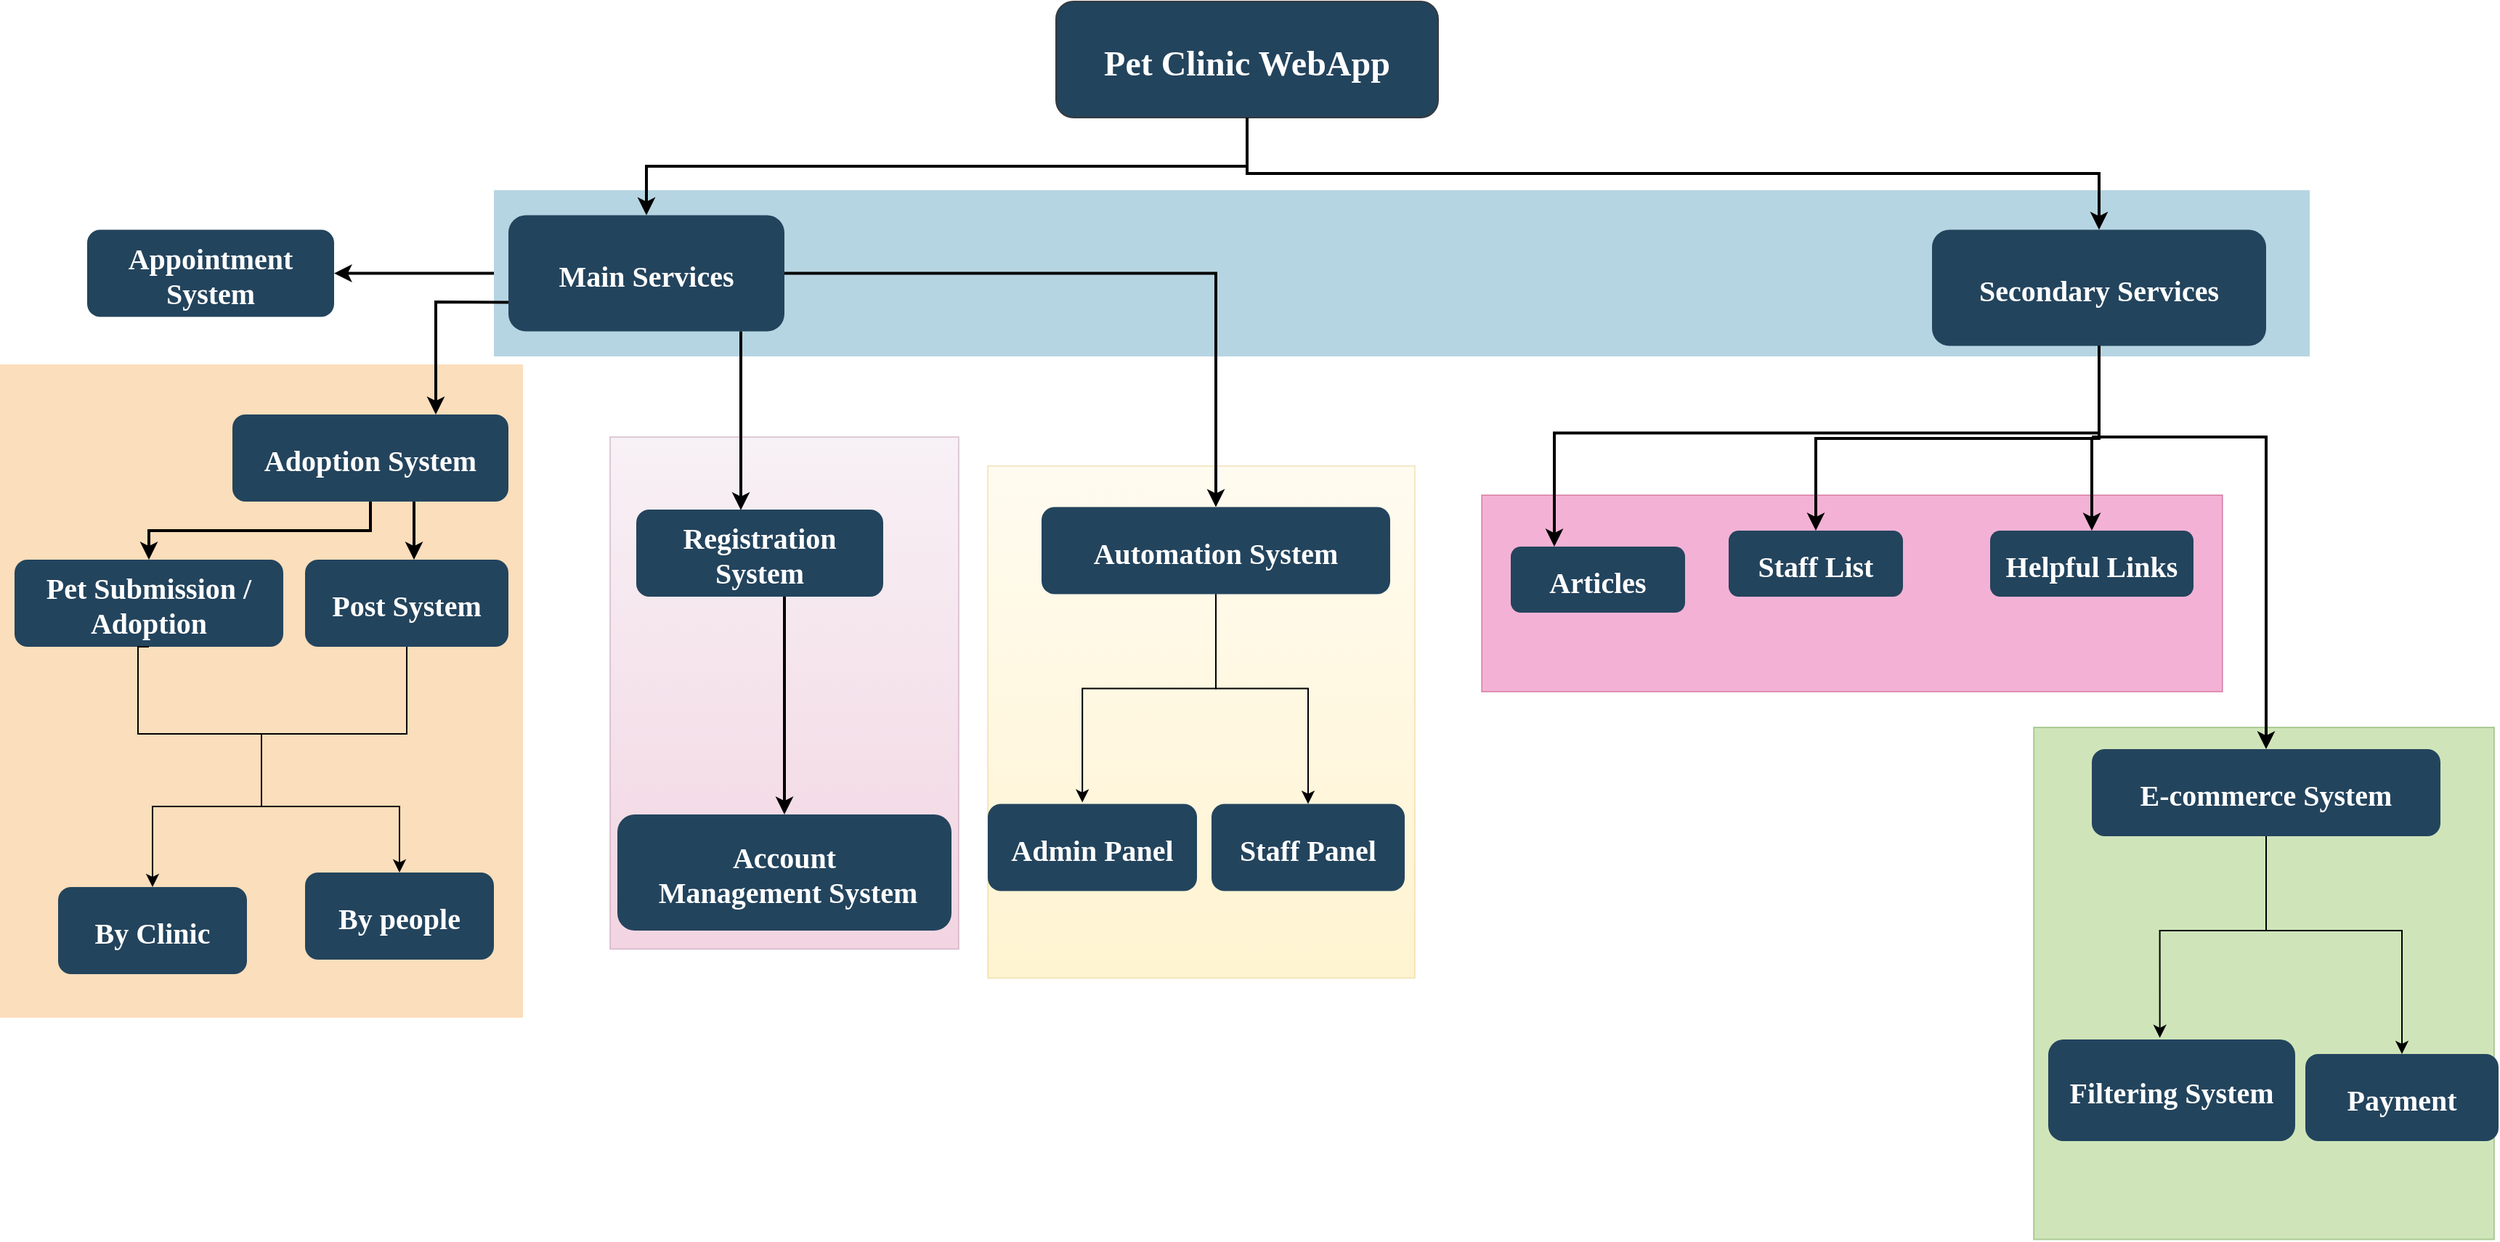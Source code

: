 <mxfile version="15.4.0" type="device"><diagram name="Page-1" id="2c0d36ab-eaac-3732-788b-9136903baeff"><mxGraphModel dx="1704" dy="988" grid="1" gridSize="10" guides="1" tooltips="1" connect="1" arrows="1" fold="1" page="1" pageScale="1.5" pageWidth="1169" pageHeight="827" background="none" math="0" shadow="0"><root><mxCell id="0"/><mxCell id="1" parent="0"/><mxCell id="lZfq2vzDVOqsAy9hjOBo-128" value="" style="opacity=30;fillColor=#e6d0de;strokeColor=#996185;gradientColor=#d5739d;" parent="1" vertex="1"><mxGeometry x="420" y="320" width="240" height="352.75" as="geometry"/></mxCell><mxCell id="122" value="" style="fillColor=#10739E;strokeColor=none;opacity=30;" parent="1" vertex="1"><mxGeometry x="340" y="150" width="1250" height="114.5" as="geometry"/></mxCell><mxCell id="118" value="" style="fillColor=#F2931E;strokeColor=none;opacity=30;" parent="1" vertex="1"><mxGeometry y="270" width="360" height="450" as="geometry"/></mxCell><mxCell id="109" value="" style="fillColor=#d80073;strokeColor=#A50040;opacity=30;fontColor=#ffffff;" parent="1" vertex="1"><mxGeometry x="1020" y="360" width="510" height="135.5" as="geometry"/></mxCell><mxCell id="2" value="Pet Clinic WebApp" style="rounded=1;fontStyle=1;fontFamily=Tahoma;fontSize=24;fillColor=#23445D;strokeColor=#36393d;fontColor=#FFFFFF;" parent="1" vertex="1"><mxGeometry x="727" y="20" width="263" height="80" as="geometry"/></mxCell><mxCell id="12" value="Secondary Services" style="rounded=1;fillColor=#23445D;gradientColor=none;strokeColor=none;fontColor=#FFFFFF;fontStyle=1;fontFamily=Tahoma;fontSize=20;" parent="1" vertex="1"><mxGeometry x="1330" y="177.25" width="230" height="80" as="geometry"/></mxCell><mxCell id="13" value="Main Services" style="rounded=1;fillColor=#23445D;gradientColor=none;strokeColor=none;fontColor=#FFFFFF;fontStyle=1;fontFamily=Tahoma;fontSize=20;" parent="1" vertex="1"><mxGeometry x="350" y="167.25" width="190" height="80" as="geometry"/></mxCell><mxCell id="14" value="Adoption System" style="rounded=1;fillColor=#23445D;gradientColor=none;strokeColor=none;fontColor=#FFFFFF;fontStyle=1;fontFamily=Tahoma;fontSize=20;" parent="1" vertex="1"><mxGeometry x="160" y="304.5" width="190" height="60" as="geometry"/></mxCell><mxCell id="15" value="Pet Submission /&#10;Adoption" style="rounded=1;fillColor=#23445D;gradientColor=none;strokeColor=none;fontColor=#FFFFFF;fontStyle=1;fontFamily=Tahoma;fontSize=20;" parent="1" vertex="1"><mxGeometry x="10" y="404.5" width="185" height="60" as="geometry"/></mxCell><mxCell id="16" value="Appointment &#10;System" style="rounded=1;fillColor=#23445D;gradientColor=none;strokeColor=none;fontColor=#FFFFFF;fontStyle=1;fontFamily=Tahoma;fontSize=20;" parent="1" vertex="1"><mxGeometry x="60" y="177.25" width="170" height="60" as="geometry"/></mxCell><mxCell id="25" value="Articles" style="rounded=1;fillColor=#23445D;gradientColor=none;strokeColor=none;fontColor=#FFFFFF;fontStyle=1;fontFamily=Tahoma;fontSize=20;" parent="1" vertex="1"><mxGeometry x="1040" y="395.5" width="120" height="45.5" as="geometry"/></mxCell><mxCell id="29" value="Staff List" style="rounded=1;fillColor=#23445D;gradientColor=none;strokeColor=none;fontColor=#FFFFFF;fontStyle=1;fontFamily=Tahoma;fontSize=20;" parent="1" vertex="1"><mxGeometry x="1190" y="384.5" width="120" height="45.5" as="geometry"/></mxCell><mxCell id="59" value="" style="edgeStyle=elbowEdgeStyle;elbow=vertical;strokeWidth=2;rounded=0" parent="1" source="2" target="12" edge="1"><mxGeometry x="317" y="60" width="100" height="100" as="geometry"><mxPoint x="832.0" y="110" as="sourcePoint"/><mxPoint x="1437.0" y="180" as="targetPoint"/></mxGeometry></mxCell><mxCell id="61" value="" style="edgeStyle=elbowEdgeStyle;elbow=vertical;strokeWidth=2;rounded=0" parent="1" source="2" target="13" edge="1"><mxGeometry x="-53" y="-30" width="100" height="100" as="geometry"><mxPoint x="-53" y="70" as="sourcePoint"/><mxPoint x="47" y="-30" as="targetPoint"/></mxGeometry></mxCell><mxCell id="62" value="" style="edgeStyle=elbowEdgeStyle;elbow=vertical;strokeWidth=2;rounded=0;exitX=0;exitY=0.75;exitDx=0;exitDy=0;" parent="1" source="13" target="14" edge="1"><mxGeometry x="220" y="-30" width="100" height="100" as="geometry"><mxPoint x="220" y="70" as="sourcePoint"/><mxPoint x="320" y="-30" as="targetPoint"/><Array as="points"><mxPoint x="300" y="227"/></Array></mxGeometry></mxCell><mxCell id="64" value="" style="edgeStyle=elbowEdgeStyle;elbow=horizontal;strokeWidth=2;rounded=0;exitX=0;exitY=0.5;exitDx=0;exitDy=0;entryX=1;entryY=0.5;entryDx=0;entryDy=0;" parent="1" source="122" target="16" edge="1"><mxGeometry x="220" y="-30" width="100" height="100" as="geometry"><mxPoint x="445" y="274.5" as="sourcePoint"/><mxPoint x="560" y="444.5" as="targetPoint"/><Array as="points"><mxPoint x="270" y="220"/><mxPoint x="490" y="424.5"/></Array></mxGeometry></mxCell><mxCell id="100" value="" style="edgeStyle=elbowEdgeStyle;elbow=vertical;strokeWidth=2;rounded=0;entryX=0.25;entryY=0;entryDx=0;entryDy=0;" parent="1" source="12" target="25" edge="1"><mxGeometry x="760" y="-12.75" width="100" height="100" as="geometry"><mxPoint x="760" y="87.25" as="sourcePoint"/><mxPoint x="860" y="-12.75" as="targetPoint"/><Array as="points"><mxPoint x="1445" y="317.25"/></Array></mxGeometry></mxCell><mxCell id="101" value="" style="edgeStyle=elbowEdgeStyle;elbow=vertical;strokeWidth=2;rounded=0" parent="1" source="12" target="29" edge="1"><mxGeometry x="760" y="-12.75" width="100" height="100" as="geometry"><mxPoint x="760" y="87.25" as="sourcePoint"/><mxPoint x="860" y="-12.75" as="targetPoint"/></mxGeometry></mxCell><mxCell id="107" value="" style="edgeStyle=elbowEdgeStyle;elbow=vertical;rounded=0;strokeWidth=2" parent="1" source="14" target="15" edge="1"><mxGeometry x="220" y="-30" width="100" height="100" as="geometry"><mxPoint x="220" y="70" as="sourcePoint"/><mxPoint x="320" y="-30" as="targetPoint"/></mxGeometry></mxCell><mxCell id="qrjzE3VxNJkXFVydVyQt-123" value="Post System" style="rounded=1;fillColor=#23445D;gradientColor=none;strokeColor=none;fontColor=#FFFFFF;fontStyle=1;fontFamily=Tahoma;fontSize=20;" parent="1" vertex="1"><mxGeometry x="210" y="404.5" width="140" height="60" as="geometry"/></mxCell><mxCell id="qrjzE3VxNJkXFVydVyQt-124" value="" style="edgeStyle=elbowEdgeStyle;elbow=vertical;rounded=0;strokeWidth=2" parent="1" source="14" target="qrjzE3VxNJkXFVydVyQt-123" edge="1"><mxGeometry x="350" y="35.5" width="100" height="100" as="geometry"><mxPoint x="415.0" y="430" as="sourcePoint"/><mxPoint x="450" y="35.5" as="targetPoint"/><Array as="points"><mxPoint x="285" y="384.5"/></Array></mxGeometry></mxCell><mxCell id="qrjzE3VxNJkXFVydVyQt-125" value="By Clinic" style="rounded=1;fillColor=#23445D;gradientColor=none;strokeColor=none;fontColor=#FFFFFF;fontStyle=1;fontFamily=Tahoma;fontSize=20;" parent="1" vertex="1"><mxGeometry x="40" y="630" width="130" height="60" as="geometry"/></mxCell><mxCell id="qrjzE3VxNJkXFVydVyQt-127" value="By people" style="rounded=1;fillColor=#23445D;gradientColor=none;strokeColor=none;fontColor=#FFFFFF;fontStyle=1;fontFamily=Tahoma;fontSize=20;" parent="1" vertex="1"><mxGeometry x="210" y="620" width="130" height="60" as="geometry"/></mxCell><mxCell id="qrjzE3VxNJkXFVydVyQt-133" value="" style="endArrow=none;html=1;rounded=0;edgeStyle=orthogonalEdgeStyle;entryX=0.5;entryY=1;entryDx=0;entryDy=0;exitX=0.5;exitY=1;exitDx=0;exitDy=0;" parent="1" source="qrjzE3VxNJkXFVydVyQt-123" target="15" edge="1"><mxGeometry width="50" height="50" relative="1" as="geometry"><mxPoint x="290" y="524.5" as="sourcePoint"/><mxPoint x="420" y="524.5" as="targetPoint"/><Array as="points"><mxPoint x="280" y="524.5"/><mxPoint x="95" y="524.5"/></Array></mxGeometry></mxCell><mxCell id="qrjzE3VxNJkXFVydVyQt-134" value="" style="endArrow=classic;html=1;rounded=0;edgeStyle=orthogonalEdgeStyle;entryX=0.5;entryY=0;entryDx=0;entryDy=0;" parent="1" target="qrjzE3VxNJkXFVydVyQt-125" edge="1"><mxGeometry width="50" height="50" relative="1" as="geometry"><mxPoint x="180" y="524.5" as="sourcePoint"/><mxPoint x="410" y="524.5" as="targetPoint"/><Array as="points"><mxPoint x="180" y="574.5"/><mxPoint x="105" y="574.5"/></Array></mxGeometry></mxCell><mxCell id="qrjzE3VxNJkXFVydVyQt-136" value="" style="endArrow=classic;html=1;rounded=0;edgeStyle=orthogonalEdgeStyle;entryX=0.5;entryY=0;entryDx=0;entryDy=0;" parent="1" target="qrjzE3VxNJkXFVydVyQt-127" edge="1"><mxGeometry width="50" height="50" relative="1" as="geometry"><mxPoint x="180" y="524.5" as="sourcePoint"/><mxPoint x="145" y="624.5" as="targetPoint"/><Array as="points"><mxPoint x="180" y="574.5"/><mxPoint x="275" y="574.5"/></Array></mxGeometry></mxCell><mxCell id="7OdXMi_HWq80PMuzifr7-132" value="Registration&#10;System" style="rounded=1;fillColor=#23445D;gradientColor=none;strokeColor=none;fontColor=#FFFFFF;fontStyle=1;fontFamily=Tahoma;fontSize=20;" parent="1" vertex="1"><mxGeometry x="438" y="370" width="170" height="60" as="geometry"/></mxCell><mxCell id="7OdXMi_HWq80PMuzifr7-134" value="" style="edgeStyle=elbowEdgeStyle;elbow=horizontal;strokeWidth=2;rounded=0;entryX=0.424;entryY=0.006;entryDx=0;entryDy=0;entryPerimeter=0;" parent="1" edge="1" target="7OdXMi_HWq80PMuzifr7-132" source="13"><mxGeometry x="552" y="-10.88" width="100" height="100" as="geometry"><mxPoint x="510" y="247" as="sourcePoint"/><mxPoint x="660" y="413.62" as="targetPoint"/><Array as="points"><mxPoint x="510" y="300"/></Array></mxGeometry></mxCell><mxCell id="7OdXMi_HWq80PMuzifr7-149" value="Helpful Links" style="rounded=1;fillColor=#23445D;gradientColor=none;strokeColor=none;fontColor=#FFFFFF;fontStyle=1;fontFamily=Tahoma;fontSize=20;" parent="1" vertex="1"><mxGeometry x="1370" y="384.5" width="140" height="45.5" as="geometry"/></mxCell><mxCell id="7OdXMi_HWq80PMuzifr7-150" value="" style="edgeStyle=elbowEdgeStyle;elbow=vertical;strokeWidth=2;rounded=0;exitX=0.5;exitY=1;exitDx=0;exitDy=0;" parent="1" source="12" target="7OdXMi_HWq80PMuzifr7-149" edge="1"><mxGeometry x="925" y="-12.75" width="100" height="100" as="geometry"><mxPoint x="1600" y="257.25" as="sourcePoint"/><mxPoint x="1025" y="-12.75" as="targetPoint"/></mxGeometry></mxCell><mxCell id="shO0BpIn3bTJwta7l-e4-124" value="Account&#10; Management System" style="rounded=1;fillColor=#23445D;gradientColor=none;strokeColor=none;fontColor=#FFFFFF;fontStyle=1;fontFamily=Tahoma;fontSize=20;" parent="1" vertex="1"><mxGeometry x="425" y="580" width="230" height="80" as="geometry"/></mxCell><mxCell id="lZfq2vzDVOqsAy9hjOBo-123" value="" style="edgeStyle=elbowEdgeStyle;elbow=horizontal;strokeWidth=2;rounded=0;entryX=0.5;entryY=0;entryDx=0;entryDy=0;" parent="1" target="shO0BpIn3bTJwta7l-e4-124" edge="1"><mxGeometry x="367" y="351" width="100" height="100" as="geometry"><mxPoint x="540" y="430" as="sourcePoint"/><mxPoint x="470" y="620" as="targetPoint"/><Array as="points"><mxPoint x="540" y="500"/><mxPoint x="497" y="550"/></Array></mxGeometry></mxCell><mxCell id="lZfq2vzDVOqsAy9hjOBo-132" value="" style="opacity=30;fillColor=#fff2cc;strokeColor=#d6b656;gradientColor=#ffd966;" parent="1" vertex="1"><mxGeometry x="680" y="340" width="294" height="352.75" as="geometry"/></mxCell><mxCell id="lZfq2vzDVOqsAy9hjOBo-133" value="Automation System" style="rounded=1;fillColor=#23445D;gradientColor=none;strokeColor=none;fontColor=#FFFFFF;fontStyle=1;fontFamily=Tahoma;fontSize=20;" parent="1" vertex="1"><mxGeometry x="717" y="368.25" width="240" height="60" as="geometry"/></mxCell><mxCell id="lZfq2vzDVOqsAy9hjOBo-134" value="" style="edgeStyle=elbowEdgeStyle;elbow=horizontal;strokeWidth=2;rounded=0;entryX=0.5;entryY=0;entryDx=0;entryDy=0;" parent="1" target="lZfq2vzDVOqsAy9hjOBo-133" edge="1" source="13"><mxGeometry x="1018" y="-9" width="100" height="100" as="geometry"><mxPoint x="450" y="270" as="sourcePoint"/><mxPoint x="1358" y="465.5" as="targetPoint"/><Array as="points"><mxPoint x="837" y="310"/><mxPoint x="1298" y="290"/></Array></mxGeometry></mxCell><mxCell id="lZfq2vzDVOqsAy9hjOBo-135" value="Admin Panel" style="rounded=1;fillColor=#23445D;gradientColor=none;strokeColor=none;fontColor=#FFFFFF;fontStyle=1;fontFamily=Tahoma;fontSize=20;" parent="1" vertex="1"><mxGeometry x="680" y="572.75" width="144" height="60" as="geometry"/></mxCell><mxCell id="lZfq2vzDVOqsAy9hjOBo-136" value="Staff Panel" style="rounded=1;fillColor=#23445D;gradientColor=none;strokeColor=none;fontColor=#FFFFFF;fontStyle=1;fontFamily=Tahoma;fontSize=20;" parent="1" vertex="1"><mxGeometry x="834" y="572.75" width="133" height="60" as="geometry"/></mxCell><mxCell id="lZfq2vzDVOqsAy9hjOBo-137" value="" style="endArrow=classic;html=1;rounded=0;edgeStyle=orthogonalEdgeStyle;entryX=0.452;entryY=-0.016;entryDx=0;entryDy=0;entryPerimeter=0;exitX=0.5;exitY=1;exitDx=0;exitDy=0;" parent="1" source="lZfq2vzDVOqsAy9hjOBo-133" target="lZfq2vzDVOqsAy9hjOBo-135" edge="1"><mxGeometry width="50" height="50" relative="1" as="geometry"><mxPoint x="837" y="428.25" as="sourcePoint"/><mxPoint x="762" y="548.25" as="targetPoint"/><Array as="points"><mxPoint x="837" y="428.25"/><mxPoint x="837" y="493.25"/><mxPoint x="764" y="493.25"/></Array></mxGeometry></mxCell><mxCell id="lZfq2vzDVOqsAy9hjOBo-138" value="" style="endArrow=classic;html=1;rounded=0;edgeStyle=orthogonalEdgeStyle;entryX=0.5;entryY=0;entryDx=0;entryDy=0;exitX=0.5;exitY=1;exitDx=0;exitDy=0;" parent="1" source="lZfq2vzDVOqsAy9hjOBo-133" target="lZfq2vzDVOqsAy9hjOBo-136" edge="1"><mxGeometry width="50" height="50" relative="1" as="geometry"><mxPoint x="837.0" y="442.75" as="sourcePoint"/><mxPoint x="932.0" y="538.25" as="targetPoint"/><Array as="points"><mxPoint x="837" y="428.25"/><mxPoint x="837" y="493.25"/><mxPoint x="931" y="493.25"/></Array></mxGeometry></mxCell><mxCell id="myQsYc3L7Vj5bibpRfaA-122" value="" style="opacity=30;fillColor=#60a917;strokeColor=#2D7600;fontColor=#ffffff;" vertex="1" parent="1"><mxGeometry x="1400" y="520" width="317" height="352.75" as="geometry"/></mxCell><mxCell id="myQsYc3L7Vj5bibpRfaA-123" value="E-commerce System" style="rounded=1;fillColor=#23445D;gradientColor=none;strokeColor=none;fontColor=#FFFFFF;fontStyle=1;fontFamily=Tahoma;fontSize=20;" vertex="1" parent="1"><mxGeometry x="1440" y="535" width="240" height="60" as="geometry"/></mxCell><mxCell id="myQsYc3L7Vj5bibpRfaA-124" value="" style="edgeStyle=elbowEdgeStyle;elbow=horizontal;strokeWidth=2;rounded=0;entryX=0.5;entryY=0;entryDx=0;entryDy=0;" edge="1" parent="1" target="myQsYc3L7Vj5bibpRfaA-123"><mxGeometry x="1515" y="30.5" width="100" height="100" as="geometry"><mxPoint x="1440" y="320" as="sourcePoint"/><mxPoint x="1855" y="505" as="targetPoint"/><Array as="points"><mxPoint x="1560" y="420"/><mxPoint x="1795" y="329.5"/></Array></mxGeometry></mxCell><mxCell id="myQsYc3L7Vj5bibpRfaA-125" value="Filtering System" style="rounded=1;fillColor=#23445D;gradientColor=none;strokeColor=none;fontColor=#FFFFFF;fontStyle=1;fontFamily=Tahoma;fontSize=20;" vertex="1" parent="1"><mxGeometry x="1410" y="735" width="170" height="70" as="geometry"/></mxCell><mxCell id="myQsYc3L7Vj5bibpRfaA-126" value="Payment" style="rounded=1;fillColor=#23445D;gradientColor=none;strokeColor=none;fontColor=#FFFFFF;fontStyle=1;fontFamily=Tahoma;fontSize=20;" vertex="1" parent="1"><mxGeometry x="1587" y="745" width="133" height="60" as="geometry"/></mxCell><mxCell id="myQsYc3L7Vj5bibpRfaA-127" value="" style="endArrow=classic;html=1;rounded=0;edgeStyle=orthogonalEdgeStyle;entryX=0.452;entryY=-0.016;entryDx=0;entryDy=0;entryPerimeter=0;exitX=0.5;exitY=1;exitDx=0;exitDy=0;" edge="1" parent="1" source="myQsYc3L7Vj5bibpRfaA-123" target="myQsYc3L7Vj5bibpRfaA-125"><mxGeometry width="50" height="50" relative="1" as="geometry"><mxPoint x="1560" y="595" as="sourcePoint"/><mxPoint x="1485" y="715" as="targetPoint"/><Array as="points"><mxPoint x="1560" y="595"/><mxPoint x="1560" y="660"/><mxPoint x="1487" y="660"/></Array></mxGeometry></mxCell><mxCell id="myQsYc3L7Vj5bibpRfaA-128" value="" style="endArrow=classic;html=1;rounded=0;edgeStyle=orthogonalEdgeStyle;entryX=0.5;entryY=0;entryDx=0;entryDy=0;exitX=0.5;exitY=1;exitDx=0;exitDy=0;" edge="1" parent="1" source="myQsYc3L7Vj5bibpRfaA-123" target="myQsYc3L7Vj5bibpRfaA-126"><mxGeometry width="50" height="50" relative="1" as="geometry"><mxPoint x="1560.0" y="609.5" as="sourcePoint"/><mxPoint x="1655" y="705" as="targetPoint"/><Array as="points"><mxPoint x="1560" y="595"/><mxPoint x="1560" y="660"/><mxPoint x="1654" y="660"/></Array></mxGeometry></mxCell></root></mxGraphModel></diagram></mxfile>